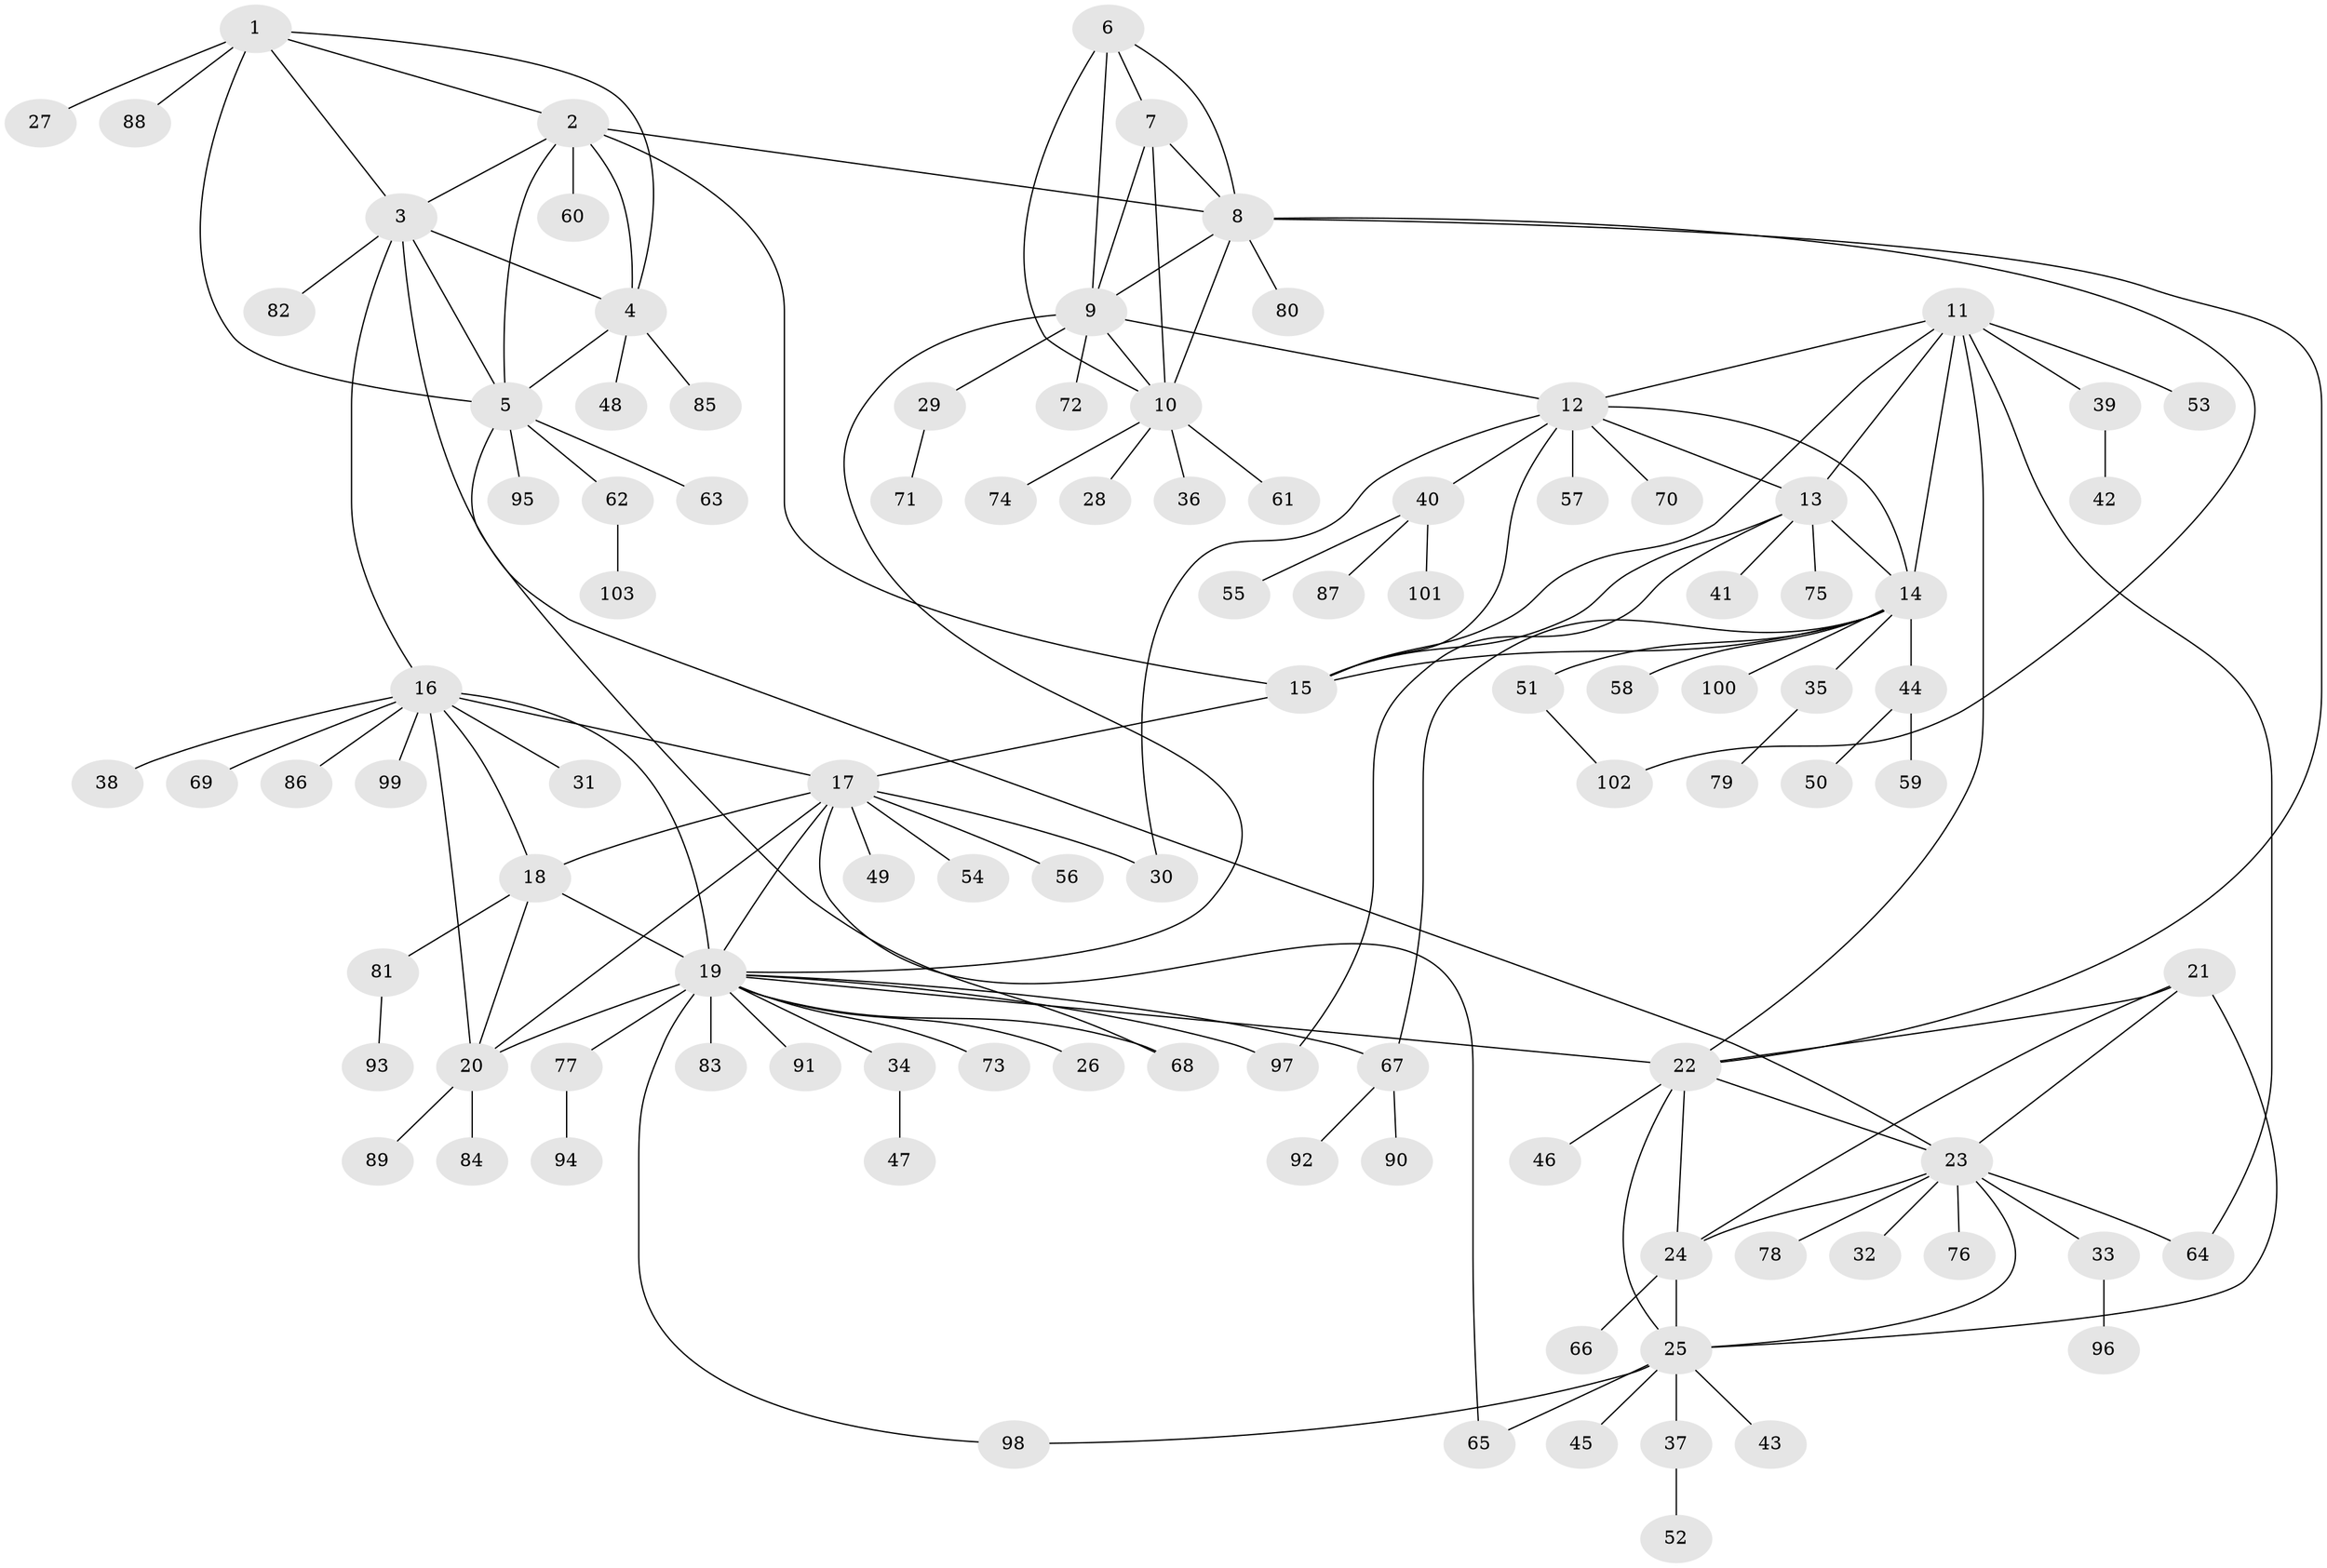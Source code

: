 // Generated by graph-tools (version 1.1) at 2025/54/03/09/25 04:54:17]
// undirected, 103 vertices, 146 edges
graph export_dot {
graph [start="1"]
  node [color=gray90,style=filled];
  1;
  2;
  3;
  4;
  5;
  6;
  7;
  8;
  9;
  10;
  11;
  12;
  13;
  14;
  15;
  16;
  17;
  18;
  19;
  20;
  21;
  22;
  23;
  24;
  25;
  26;
  27;
  28;
  29;
  30;
  31;
  32;
  33;
  34;
  35;
  36;
  37;
  38;
  39;
  40;
  41;
  42;
  43;
  44;
  45;
  46;
  47;
  48;
  49;
  50;
  51;
  52;
  53;
  54;
  55;
  56;
  57;
  58;
  59;
  60;
  61;
  62;
  63;
  64;
  65;
  66;
  67;
  68;
  69;
  70;
  71;
  72;
  73;
  74;
  75;
  76;
  77;
  78;
  79;
  80;
  81;
  82;
  83;
  84;
  85;
  86;
  87;
  88;
  89;
  90;
  91;
  92;
  93;
  94;
  95;
  96;
  97;
  98;
  99;
  100;
  101;
  102;
  103;
  1 -- 2;
  1 -- 3;
  1 -- 4;
  1 -- 5;
  1 -- 27;
  1 -- 88;
  2 -- 3;
  2 -- 4;
  2 -- 5;
  2 -- 8;
  2 -- 15;
  2 -- 60;
  3 -- 4;
  3 -- 5;
  3 -- 16;
  3 -- 23;
  3 -- 82;
  4 -- 5;
  4 -- 48;
  4 -- 85;
  5 -- 62;
  5 -- 63;
  5 -- 68;
  5 -- 95;
  6 -- 7;
  6 -- 8;
  6 -- 9;
  6 -- 10;
  7 -- 8;
  7 -- 9;
  7 -- 10;
  8 -- 9;
  8 -- 10;
  8 -- 22;
  8 -- 80;
  8 -- 102;
  9 -- 10;
  9 -- 12;
  9 -- 19;
  9 -- 29;
  9 -- 72;
  10 -- 28;
  10 -- 36;
  10 -- 61;
  10 -- 74;
  11 -- 12;
  11 -- 13;
  11 -- 14;
  11 -- 15;
  11 -- 22;
  11 -- 39;
  11 -- 53;
  11 -- 64;
  12 -- 13;
  12 -- 14;
  12 -- 15;
  12 -- 30;
  12 -- 40;
  12 -- 57;
  12 -- 70;
  13 -- 14;
  13 -- 15;
  13 -- 41;
  13 -- 75;
  13 -- 97;
  14 -- 15;
  14 -- 35;
  14 -- 44;
  14 -- 51;
  14 -- 58;
  14 -- 67;
  14 -- 100;
  15 -- 17;
  16 -- 17;
  16 -- 18;
  16 -- 19;
  16 -- 20;
  16 -- 31;
  16 -- 38;
  16 -- 69;
  16 -- 86;
  16 -- 99;
  17 -- 18;
  17 -- 19;
  17 -- 20;
  17 -- 30;
  17 -- 49;
  17 -- 54;
  17 -- 56;
  17 -- 65;
  18 -- 19;
  18 -- 20;
  18 -- 81;
  19 -- 20;
  19 -- 22;
  19 -- 26;
  19 -- 34;
  19 -- 67;
  19 -- 68;
  19 -- 73;
  19 -- 77;
  19 -- 83;
  19 -- 91;
  19 -- 97;
  19 -- 98;
  20 -- 84;
  20 -- 89;
  21 -- 22;
  21 -- 23;
  21 -- 24;
  21 -- 25;
  22 -- 23;
  22 -- 24;
  22 -- 25;
  22 -- 46;
  23 -- 24;
  23 -- 25;
  23 -- 32;
  23 -- 33;
  23 -- 64;
  23 -- 76;
  23 -- 78;
  24 -- 25;
  24 -- 66;
  25 -- 37;
  25 -- 43;
  25 -- 45;
  25 -- 65;
  25 -- 98;
  29 -- 71;
  33 -- 96;
  34 -- 47;
  35 -- 79;
  37 -- 52;
  39 -- 42;
  40 -- 55;
  40 -- 87;
  40 -- 101;
  44 -- 50;
  44 -- 59;
  51 -- 102;
  62 -- 103;
  67 -- 90;
  67 -- 92;
  77 -- 94;
  81 -- 93;
}
